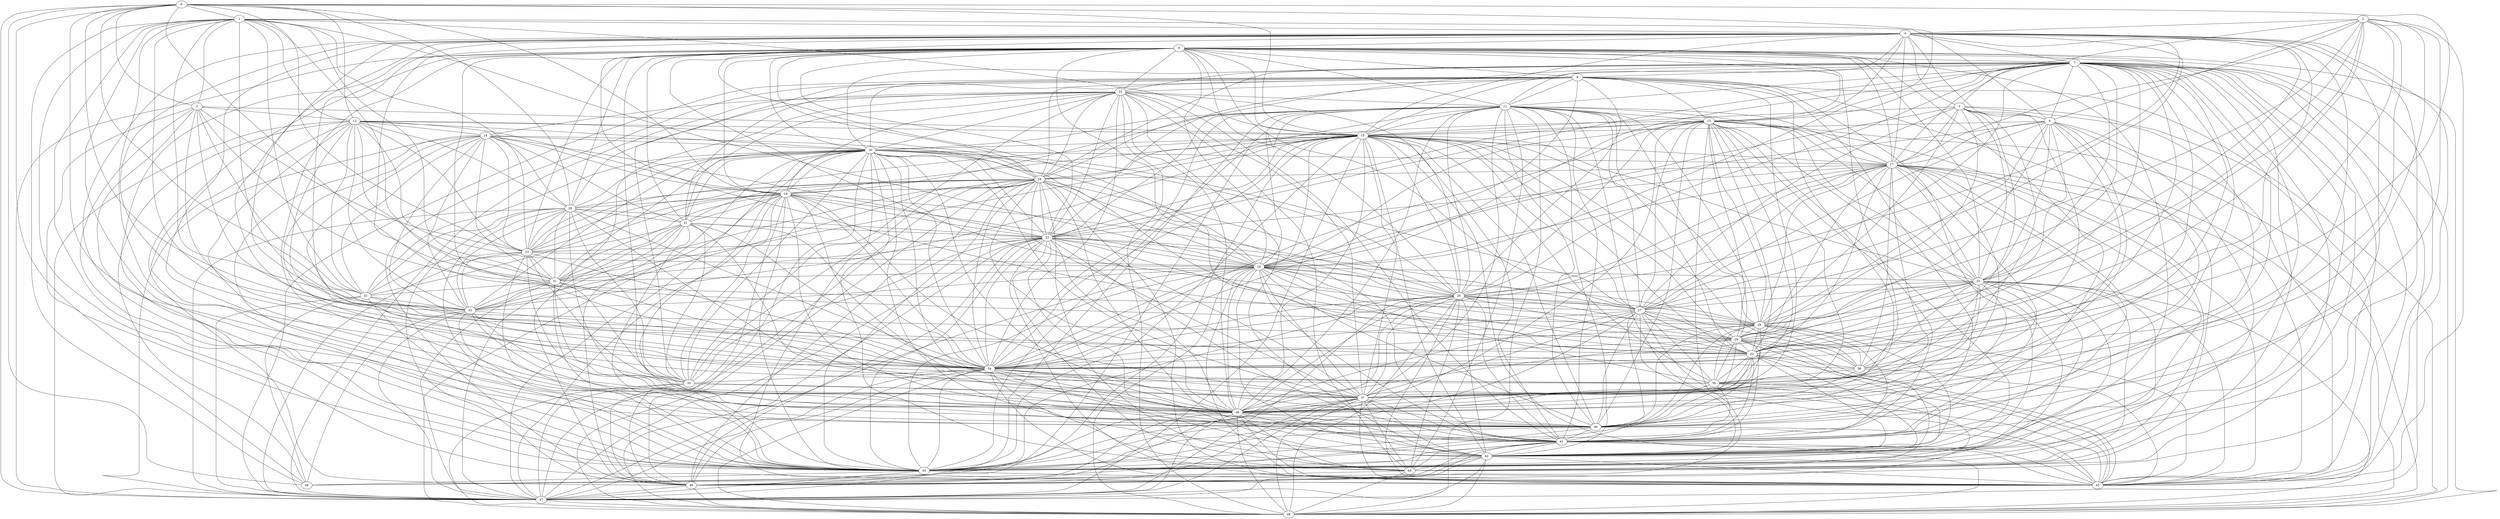 strict graph G {
0;
1;
2;
3;
4;
5;
6;
7;
8;
9;
10;
11;
12;
13;
14;
15;
16;
17;
18;
19;
20;
21;
22;
23;
24;
25;
26;
27;
28;
29;
30;
31;
32;
33;
34;
35;
36;
37;
38;
39;
40;
41;
42;
43;
44;
45;
46;
47;
48;
49;
13 -- 29;
6 -- 37;
25 -- 42;
11 -- 15;
16 -- 17;
19 -- 20;
40 -- 48;
20 -- 31;
15 -- 36;
2 -- 39;
15 -- 22;
14 -- 18;
26 -- 47;
40 -- 43;
13 -- 45;
19 -- 34;
11 -- 29;
17 -- 22;
25 -- 37;
12 -- 24;
34 -- 41;
24 -- 43;
11 -- 45;
15 -- 18;
11 -- 46;
31 -- 43;
22 -- 30;
5 -- 9;
4 -- 42;
7 -- 46;
1 -- 15;
16 -- 35;
17 -- 43;
24 -- 41;
12 -- 47;
39 -- 48;
7 -- 43;
29 -- 41;
18 -- 20;
19 -- 23;
36 -- 45;
30 -- 42;
18 -- 42;
4 -- 24;
7 -- 11;
21 -- 22;
1 -- 43;
43 -- 48;
33 -- 34;
6 -- 40;
13 -- 22;
5 -- 28;
7 -- 15;
19 -- 26;
29 -- 36;
16 -- 32;
16 -- 42;
23 -- 33;
37 -- 38;
8 -- 34;
6 -- 26;
13 -- 25;
12 -- 19;
9 -- 28;
8 -- 49;
8 -- 18;
23 -- 24;
38 -- 41;
32 -- 33;
23 -- 34;
37 -- 47;
19 -- 38;
26 -- 41;
16 -- 20;
24 -- 33;
20 -- 37;
6 -- 10;
22 -- 49;
6 -- 11;
29 -- 45;
4 -- 40;
7 -- 40;
25 -- 40;
21 -- 23;
4 -- 41;
3 -- 23;
8 -- 47;
26 -- 42;
15 -- 47;
6 -- 42;
6 -- 30;
8 -- 46;
29 -- 40;
25 -- 27;
18 -- 22;
7 -- 25;
7 -- 41;
31 -- 38;
42 -- 45;
11 -- 18;
29 -- 39;
10 -- 37;
16 -- 30;
22 -- 47;
1 -- 32;
5 -- 27;
7 -- 13;
15 -- 24;
0 -- 48;
16 -- 22;
26 -- 49;
27 -- 30;
13 -- 24;
22 -- 24;
13 -- 34;
20 -- 22;
33 -- 43;
4 -- 29;
12 -- 31;
18 -- 38;
19 -- 22;
22 -- 35;
17 -- 28;
24 -- 26;
19 -- 21;
2 -- 36;
15 -- 39;
16 -- 27;
28 -- 45;
1 -- 48;
12 -- 48;
10 -- 18;
33 -- 48;
19 -- 35;
13 -- 15;
6 -- 44;
32 -- 48;
20 -- 21;
1 -- 30;
18 -- 24;
5 -- 29;
15 -- 29;
9 -- 45;
11 -- 47;
7 -- 45;
15 -- 27;
14 -- 31;
15 -- 41;
38 -- 40;
0 -- 34;
15 -- 38;
7 -- 16;
19 -- 41;
39 -- 40;
13 -- 38;
17 -- 29;
22 -- 34;
1 -- 39;
16 -- 45;
6 -- 28;
8 -- 21;
11 -- 38;
16 -- 47;
22 -- 31;
4 -- 17;
33 -- 47;
11 -- 44;
29 -- 34;
34 -- 43;
38 -- 43;
26 -- 38;
16 -- 26;
27 -- 29;
36 -- 39;
3 -- 48;
35 -- 49;
18 -- 35;
4 -- 13;
15 -- 42;
2 -- 5;
15 -- 45;
28 -- 38;
3 -- 33;
35 -- 46;
38 -- 44;
14 -- 22;
4 -- 39;
24 -- 28;
3 -- 12;
6 -- 16;
16 -- 34;
4 -- 34;
9 -- 43;
20 -- 38;
2 -- 27;
3 -- 39;
14 -- 38;
21 -- 37;
7 -- 47;
18 -- 19;
5 -- 45;
10 -- 34;
19 -- 31;
16 -- 44;
30 -- 38;
27 -- 41;
5 -- 39;
8 -- 44;
14 -- 23;
37 -- 49;
6 -- 45;
14 -- 33;
17 -- 49;
22 -- 41;
2 -- 4;
2 -- 17;
7 -- 44;
0 -- 24;
12 -- 43;
7 -- 17;
17 -- 18;
26 -- 29;
30 -- 39;
32 -- 47;
38 -- 47;
14 -- 34;
6 -- 20;
10 -- 14;
4 -- 5;
37 -- 45;
10 -- 41;
6 -- 29;
13 -- 30;
4 -- 25;
22 -- 23;
34 -- 37;
4 -- 36;
5 -- 17;
12 -- 40;
16 -- 24;
17 -- 44;
13 -- 42;
31 -- 35;
24 -- 47;
6 -- 47;
7 -- 10;
13 -- 44;
46 -- 47;
21 -- 31;
17 -- 36;
10 -- 26;
11 -- 28;
5 -- 25;
24 -- 31;
6 -- 23;
31 -- 32;
11 -- 30;
34 -- 45;
21 -- 47;
7 -- 27;
6 -- 34;
42 -- 46;
27 -- 39;
23 -- 38;
18 -- 33;
4 -- 28;
4 -- 38;
16 -- 49;
29 -- 43;
17 -- 27;
30 -- 34;
19 -- 46;
20 -- 32;
2 -- 40;
3 -- 15;
12 -- 32;
28 -- 40;
13 -- 28;
31 -- 47;
0 -- 1;
16 -- 23;
10 -- 11;
24 -- 39;
5 -- 40;
38 -- 45;
17 -- 24;
2 -- 25;
6 -- 22;
24 -- 30;
4 -- 11;
6 -- 18;
47 -- 49;
23 -- 43;
14 -- 35;
25 -- 43;
25 -- 45;
18 -- 47;
30 -- 37;
24 -- 38;
28 -- 41;
15 -- 40;
25 -- 44;
12 -- 34;
40 -- 41;
1 -- 12;
10 -- 16;
1 -- 23;
4 -- 26;
23 -- 35;
7 -- 19;
8 -- 16;
11 -- 27;
25 -- 29;
34 -- 42;
41 -- 49;
7 -- 18;
1 -- 24;
11 -- 37;
22 -- 38;
12 -- 16;
43 -- 47;
33 -- 40;
1 -- 31;
42 -- 44;
18 -- 43;
27 -- 45;
7 -- 30;
15 -- 23;
44 -- 49;
7 -- 9;
8 -- 11;
1 -- 34;
11 -- 42;
30 -- 43;
13 -- 27;
34 -- 35;
1 -- 9;
24 -- 40;
19 -- 43;
28 -- 36;
32 -- 43;
6 -- 15;
9 -- 17;
40 -- 45;
18 -- 46;
32 -- 34;
7 -- 24;
8 -- 10;
15 -- 43;
38 -- 46;
14 -- 16;
37 -- 41;
39 -- 43;
42 -- 47;
30 -- 41;
9 -- 36;
29 -- 30;
38 -- 49;
0 -- 47;
37 -- 44;
39 -- 45;
10 -- 19;
19 -- 32;
10 -- 22;
11 -- 34;
11 -- 43;
7 -- 22;
16 -- 18;
33 -- 38;
16 -- 38;
6 -- 27;
18 -- 41;
24 -- 25;
28 -- 43;
13 -- 17;
4 -- 45;
46 -- 49;
1 -- 4;
13 -- 26;
12 -- 33;
27 -- 43;
24 -- 27;
6 -- 46;
7 -- 37;
8 -- 42;
15 -- 48;
21 -- 46;
16 -- 37;
12 -- 15;
8 -- 41;
18 -- 34;
25 -- 49;
13 -- 46;
10 -- 35;
27 -- 38;
22 -- 26;
36 -- 40;
15 -- 28;
25 -- 38;
6 -- 25;
8 -- 22;
18 -- 31;
14 -- 20;
25 -- 26;
23 -- 31;
27 -- 34;
37 -- 46;
7 -- 8;
29 -- 42;
0 -- 15;
17 -- 26;
17 -- 41;
10 -- 47;
13 -- 37;
12 -- 18;
20 -- 43;
6 -- 19;
34 -- 49;
6 -- 7;
4 -- 27;
6 -- 24;
17 -- 40;
26 -- 28;
34 -- 47;
2 -- 30;
27 -- 37;
0 -- 33;
0 -- 19;
18 -- 21;
4 -- 7;
17 -- 45;
21 -- 35;
42 -- 49;
4 -- 15;
7 -- 49;
22 -- 27;
2 -- 29;
8 -- 35;
9 -- 27;
41 -- 46;
15 -- 16;
37 -- 42;
0 -- 31;
14 -- 47;
22 -- 45;
6 -- 21;
1 -- 27;
3 -- 40;
10 -- 21;
3 -- 31;
11 -- 13;
8 -- 38;
11 -- 22;
41 -- 43;
12 -- 23;
22 -- 42;
27 -- 42;
28 -- 29;
9 -- 40;
9 -- 29;
17 -- 37;
28 -- 34;
1 -- 40;
3 -- 32;
41 -- 44;
15 -- 34;
16 -- 19;
12 -- 14;
23 -- 32;
34 -- 38;
41 -- 42;
19 -- 37;
4 -- 43;
29 -- 38;
6 -- 43;
17 -- 34;
7 -- 38;
7 -- 26;
10 -- 49;
7 -- 42;
21 -- 34;
22 -- 37;
15 -- 25;
18 -- 45;
24 -- 29;
6 -- 13;
19 -- 47;
0 -- 32;
17 -- 38;
20 -- 46;
11 -- 25;
1 -- 45;
22 -- 43;
26 -- 30;
14 -- 32;
18 -- 44;
26 -- 27;
7 -- 29;
31 -- 34;
10 -- 20;
35 -- 37;
20 -- 23;
10 -- 42;
20 -- 35;
15 -- 19;
25 -- 28;
5 -- 36;
6 -- 49;
30 -- 45;
16 -- 41;
14 -- 43;
10 -- 38;
2 -- 9;
20 -- 47;
2 -- 28;
1 -- 33;
21 -- 38;
41 -- 47;
13 -- 18;
4 -- 9;
26 -- 45;
23 -- 47;
30 -- 40;
11 -- 41;
24 -- 45;
8 -- 37;
0 -- 40;
35 -- 38;
20 -- 34;
26 -- 37;
21 -- 43;
15 -- 30;
5 -- 15;
11 -- 17;
24 -- 49;
3 -- 43;
0 -- 3;
14 -- 21;
9 -- 39;
28 -- 42;
18 -- 49;
25 -- 41;
27 -- 36;
11 -- 16;
11 -- 24;
13 -- 40;
25 -- 30;
25 -- 34;
16 -- 33;
28 -- 39;
15 -- 17;
9 -- 15;
24 -- 42;
19 -- 33;
44 -- 46;
25 -- 36;
24 -- 37;
16 -- 46;
14 -- 19;
27 -- 28;
27 -- 40;
43 -- 45;
7 -- 34;
26 -- 44;
11 -- 26;
6 -- 41;
16 -- 31;
9 -- 24;
11 -- 49;
2 -- 45;
5 -- 24;
19 -- 24;
26 -- 43;
41 -- 45;
17 -- 42;
0 -- 43;
17 -- 25;
0 -- 20;
13 -- 43;
8 -- 26;
18 -- 26;
6 -- 17;
6 -- 38;
42 -- 43;
20 -- 33;
35 -- 47;
30 -- 36;
22 -- 44;
4 -- 6;
15 -- 33;
26 -- 46;
6 -- 8;
37 -- 43;
11 -- 40;
21 -- 33;
22 -- 46;
10 -- 46;
38 -- 42;
5 -- 30;
13 -- 41;
34 -- 40;
13 -- 49;
8 -- 13;
9 -- 30;
0 -- 12;
4 -- 30;
10 -- 44;
18 -- 23;
34 -- 46;
18 -- 37;
34 -- 44;
16 -- 21;
15 -- 26;
9 -- 25;
24 -- 34;
26 -- 34;
12 -- 20;
17 -- 30;
15 -- 37;
0 -- 23;
7 -- 28;
1 -- 3;
16 -- 43;
31 -- 33;
15 -- 31;
28 -- 30;
}
